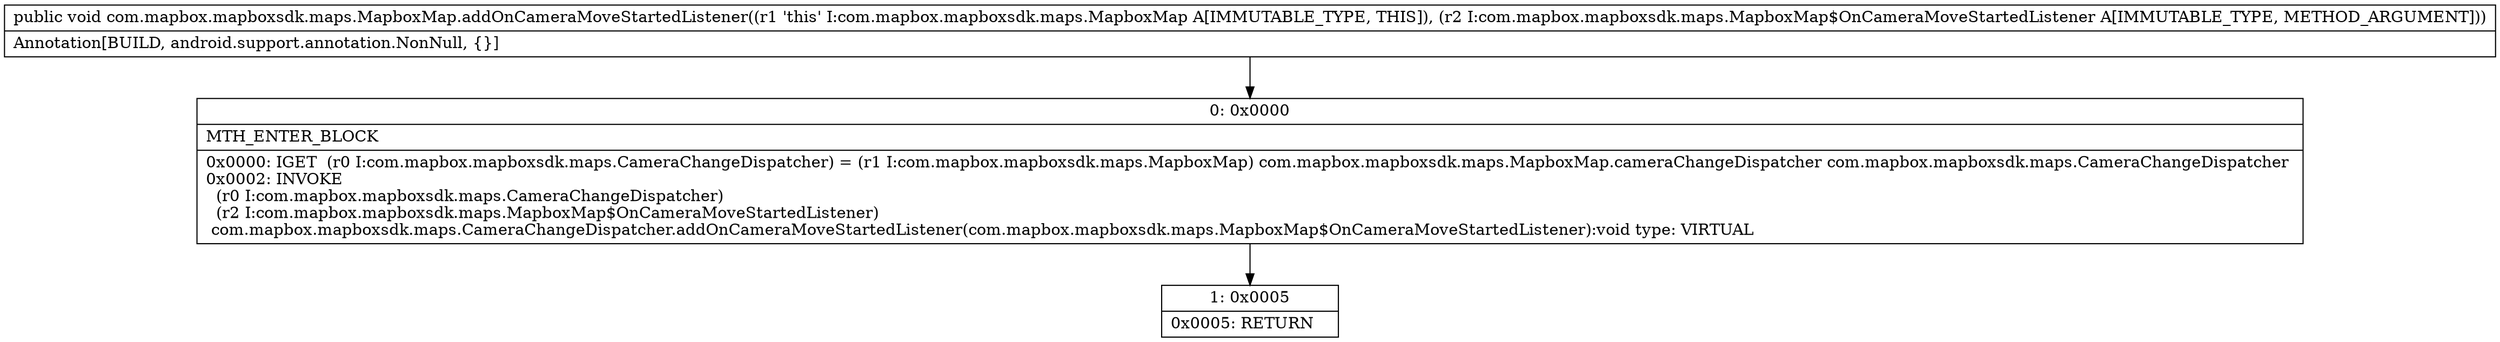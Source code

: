 digraph "CFG forcom.mapbox.mapboxsdk.maps.MapboxMap.addOnCameraMoveStartedListener(Lcom\/mapbox\/mapboxsdk\/maps\/MapboxMap$OnCameraMoveStartedListener;)V" {
Node_0 [shape=record,label="{0\:\ 0x0000|MTH_ENTER_BLOCK\l|0x0000: IGET  (r0 I:com.mapbox.mapboxsdk.maps.CameraChangeDispatcher) = (r1 I:com.mapbox.mapboxsdk.maps.MapboxMap) com.mapbox.mapboxsdk.maps.MapboxMap.cameraChangeDispatcher com.mapbox.mapboxsdk.maps.CameraChangeDispatcher \l0x0002: INVOKE  \l  (r0 I:com.mapbox.mapboxsdk.maps.CameraChangeDispatcher)\l  (r2 I:com.mapbox.mapboxsdk.maps.MapboxMap$OnCameraMoveStartedListener)\l com.mapbox.mapboxsdk.maps.CameraChangeDispatcher.addOnCameraMoveStartedListener(com.mapbox.mapboxsdk.maps.MapboxMap$OnCameraMoveStartedListener):void type: VIRTUAL \l}"];
Node_1 [shape=record,label="{1\:\ 0x0005|0x0005: RETURN   \l}"];
MethodNode[shape=record,label="{public void com.mapbox.mapboxsdk.maps.MapboxMap.addOnCameraMoveStartedListener((r1 'this' I:com.mapbox.mapboxsdk.maps.MapboxMap A[IMMUTABLE_TYPE, THIS]), (r2 I:com.mapbox.mapboxsdk.maps.MapboxMap$OnCameraMoveStartedListener A[IMMUTABLE_TYPE, METHOD_ARGUMENT]))  | Annotation[BUILD, android.support.annotation.NonNull, \{\}]\l}"];
MethodNode -> Node_0;
Node_0 -> Node_1;
}

